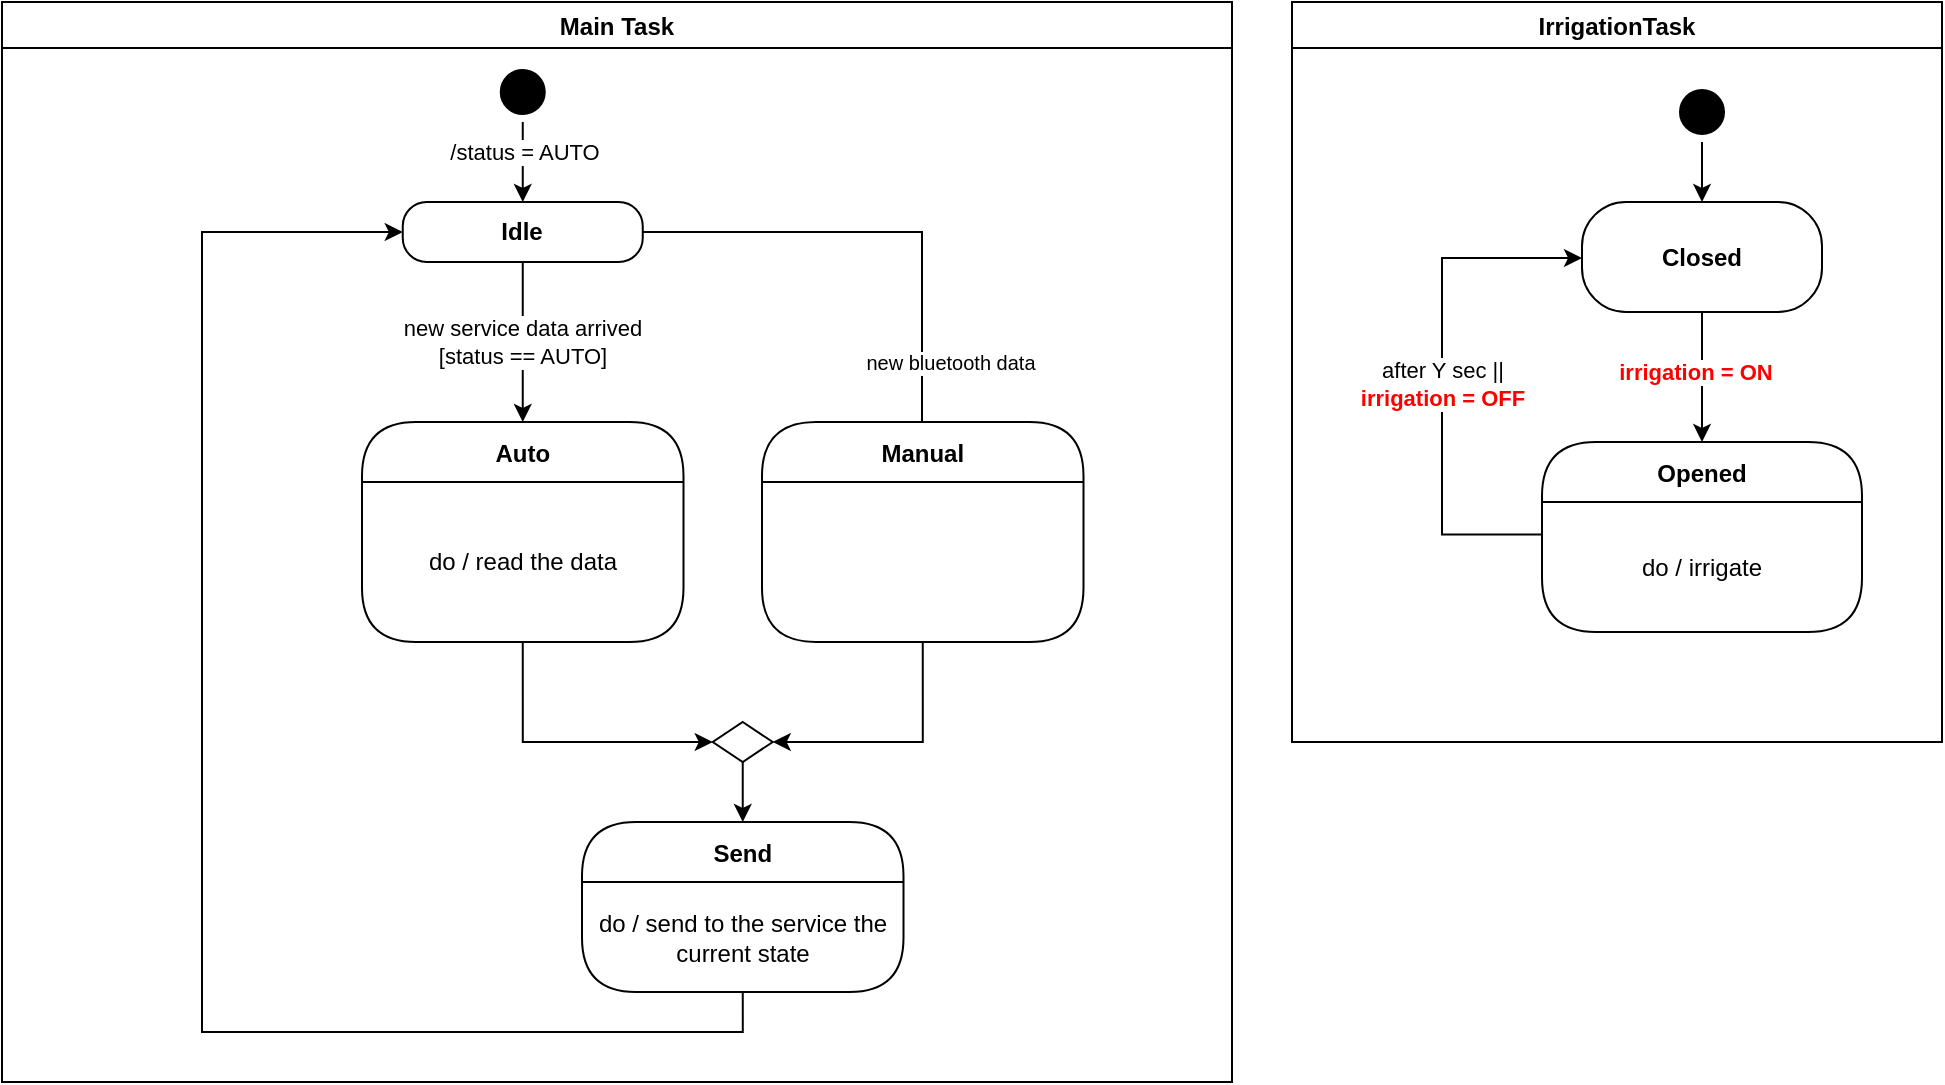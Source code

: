 <mxfile version="19.0.3" type="device" pages="4"><diagram name="overview" id="58cdce13-f638-feb5-8d6f-7d28b1aa9fa0"><mxGraphModel dx="1056" dy="631" grid="1" gridSize="10" guides="1" tooltips="1" connect="1" arrows="1" fold="1" page="1" pageScale="1" pageWidth="1100" pageHeight="850" background="none" math="0" shadow="0"><root><mxCell id="0"/><mxCell id="1" parent="0"/><mxCell id="rS2YGM4uDkxt2wn3iHMV-62" value="IrrigationTask" style="swimlane;strokeColor=#000000;" parent="1" vertex="1"><mxGeometry x="675" y="40" width="325" height="370" as="geometry"><mxRectangle x="675" y="55" width="130" height="23" as="alternateBounds"/></mxGeometry></mxCell><mxCell id="rS2YGM4uDkxt2wn3iHMV-254" value="" style="ellipse;html=1;shape=startState;fillColor=#000000;strokeColor=#000000;" parent="rS2YGM4uDkxt2wn3iHMV-62" vertex="1"><mxGeometry x="190" y="40" width="30" height="30" as="geometry"/></mxCell><mxCell id="rS2YGM4uDkxt2wn3iHMV-255" value="Opened" style="swimlane;fontStyle=1;align=center;verticalAlign=middle;childLayout=stackLayout;horizontal=1;startSize=30;horizontalStack=0;resizeParent=0;resizeLast=1;container=0;collapsible=0;rounded=1;arcSize=30;swimlaneFillColor=#FFFFFF;dropTarget=0;" parent="rS2YGM4uDkxt2wn3iHMV-62" vertex="1"><mxGeometry x="125.0" y="220" width="160" height="95" as="geometry"/></mxCell><mxCell id="rS2YGM4uDkxt2wn3iHMV-260" style="edgeStyle=orthogonalEdgeStyle;rounded=0;orthogonalLoop=1;jettySize=auto;html=1;exitX=0;exitY=0.25;exitDx=0;exitDy=0;entryX=0;entryY=0.5;entryDx=0;entryDy=0;fontColor=#000000;" parent="rS2YGM4uDkxt2wn3iHMV-62" source="rS2YGM4uDkxt2wn3iHMV-256" target="29bw1vhXrY92ZyAGiui7-1" edge="1"><mxGeometry relative="1" as="geometry"><mxPoint x="128.75" y="120" as="targetPoint"/><Array as="points"><mxPoint x="75" y="266"/><mxPoint x="75" y="128"/><mxPoint x="145" y="128"/></Array><mxPoint x="95" y="413.75" as="sourcePoint"/></mxGeometry></mxCell><mxCell id="Y_eZ2giOMkaZ1Eq21kal-66" value="after Y sec || &lt;br&gt;&lt;b&gt;&lt;font color=&quot;#ff0000&quot;&gt;irrigation = OFF&lt;/font&gt;&lt;/b&gt;" style="edgeLabel;html=1;align=center;verticalAlign=middle;resizable=0;points=[];fontColor=#000000;" parent="rS2YGM4uDkxt2wn3iHMV-260" vertex="1" connectable="0"><mxGeometry x="-0.005" y="-2" relative="1" as="geometry"><mxPoint x="-2" y="3" as="offset"/></mxGeometry></mxCell><mxCell id="rS2YGM4uDkxt2wn3iHMV-253" style="edgeStyle=orthogonalEdgeStyle;rounded=0;orthogonalLoop=1;jettySize=auto;html=1;exitX=0.5;exitY=1;exitDx=0;exitDy=0;entryX=0.5;entryY=0;entryDx=0;entryDy=0;" parent="rS2YGM4uDkxt2wn3iHMV-62" source="rS2YGM4uDkxt2wn3iHMV-254" target="29bw1vhXrY92ZyAGiui7-1" edge="1"><mxGeometry relative="1" as="geometry"><mxPoint x="223.75" y="90" as="targetPoint"/></mxGeometry></mxCell><mxCell id="rS2YGM4uDkxt2wn3iHMV-266" value="" style="edgeStyle=orthogonalEdgeStyle;rounded=0;orthogonalLoop=1;jettySize=auto;html=1;exitX=0.5;exitY=1;exitDx=0;exitDy=0;entryX=0.5;entryY=0;entryDx=0;entryDy=0;" parent="rS2YGM4uDkxt2wn3iHMV-62" source="29bw1vhXrY92ZyAGiui7-1" target="rS2YGM4uDkxt2wn3iHMV-255" edge="1"><mxGeometry relative="1" as="geometry"><mxPoint x="-451.25" y="185" as="targetPoint"/><mxPoint x="223.75" y="180" as="sourcePoint"/><mxPoint as="offset"/></mxGeometry></mxCell><mxCell id="kb-VooKLr83JlEBrIwd_-1" value="&lt;b&gt;&lt;font color=&quot;#ff0000&quot;&gt;irrigation = ON&amp;nbsp;&lt;/font&gt;&lt;/b&gt;" style="edgeLabel;html=1;align=center;verticalAlign=middle;resizable=0;points=[];" parent="rS2YGM4uDkxt2wn3iHMV-266" vertex="1" connectable="0"><mxGeometry x="-0.086" y="-2" relative="1" as="geometry"><mxPoint as="offset"/></mxGeometry></mxCell><mxCell id="29bw1vhXrY92ZyAGiui7-1" value="Closed" style="rounded=1;whiteSpace=wrap;html=1;arcSize=40;fontStyle=1" parent="rS2YGM4uDkxt2wn3iHMV-62" vertex="1"><mxGeometry x="145" y="100" width="120" height="55" as="geometry"/></mxCell><mxCell id="rS2YGM4uDkxt2wn3iHMV-256" value="do / irrigate" style="text;html=1;align=center;verticalAlign=middle;spacingLeft=4;spacingRight=4;whiteSpace=wrap;overflow=hidden;rotatable=0;" parent="rS2YGM4uDkxt2wn3iHMV-62" vertex="1"><mxGeometry x="125" y="250" width="160" height="65" as="geometry"/></mxCell><mxCell id="rS2YGM4uDkxt2wn3iHMV-89" value="Main Task" style="swimlane;strokeColor=#000000;" parent="1" vertex="1"><mxGeometry x="30" y="40" width="615" height="540" as="geometry"><mxRectangle x="23" y="620" width="110" height="23" as="alternateBounds"/></mxGeometry></mxCell><mxCell id="rS2YGM4uDkxt2wn3iHMV-272" value="" style="ellipse;html=1;shape=startState;fillColor=#000000;strokeColor=#000000;" parent="rS2YGM4uDkxt2wn3iHMV-89" vertex="1"><mxGeometry x="245.38" y="30.0" width="30" height="30" as="geometry"/></mxCell><mxCell id="Y_eZ2giOMkaZ1Eq21kal-21" value="new service data arrived&lt;br&gt;[status == AUTO]" style="edgeStyle=orthogonalEdgeStyle;orthogonalLoop=1;jettySize=auto;html=1;exitX=0.5;exitY=1;exitDx=0;exitDy=0;entryX=0.5;entryY=0;entryDx=0;entryDy=0;fontColor=#000000;rounded=0;" parent="rS2YGM4uDkxt2wn3iHMV-89" source="rS2YGM4uDkxt2wn3iHMV-275" target="29bw1vhXrY92ZyAGiui7-3" edge="1"><mxGeometry relative="1" as="geometry"><mxPoint x="260.38" y="189.98" as="targetPoint"/></mxGeometry></mxCell><mxCell id="Y_eZ2giOMkaZ1Eq21kal-55" style="edgeStyle=orthogonalEdgeStyle;rounded=0;orthogonalLoop=1;jettySize=auto;html=1;exitX=1;exitY=0.5;exitDx=0;exitDy=0;entryX=0.5;entryY=0;entryDx=0;entryDy=0;fontColor=#000000;startArrow=none;startFill=0;" parent="rS2YGM4uDkxt2wn3iHMV-89" source="rS2YGM4uDkxt2wn3iHMV-275" target="Y_eZ2giOMkaZ1Eq21kal-52" edge="1"><mxGeometry relative="1" as="geometry"><Array as="points"><mxPoint x="460" y="115"/><mxPoint x="460" y="240"/></Array></mxGeometry></mxCell><mxCell id="bzwIUcVDBhVXiLa96ViZ-5" value="new bluetooth data" style="edgeLabel;html=1;align=center;verticalAlign=middle;resizable=0;points=[];fontSize=10;fontColor=#000000;" vertex="1" connectable="0" parent="Y_eZ2giOMkaZ1Eq21kal-55"><mxGeometry x="-0.152" y="1" relative="1" as="geometry"><mxPoint x="28" y="66" as="offset"/></mxGeometry></mxCell><mxCell id="rS2YGM4uDkxt2wn3iHMV-275" value="Idle" style="rounded=1;whiteSpace=wrap;html=1;arcSize=40;fontStyle=1" parent="rS2YGM4uDkxt2wn3iHMV-89" vertex="1"><mxGeometry x="200.38" y="100" width="120" height="30" as="geometry"/></mxCell><mxCell id="rS2YGM4uDkxt2wn3iHMV-270" style="edgeStyle=orthogonalEdgeStyle;rounded=0;orthogonalLoop=1;jettySize=auto;html=1;exitX=0.5;exitY=1;exitDx=0;exitDy=0;entryX=0.5;entryY=0;entryDx=0;entryDy=0;fontColor=#FF0000;" parent="rS2YGM4uDkxt2wn3iHMV-89" source="rS2YGM4uDkxt2wn3iHMV-272" target="rS2YGM4uDkxt2wn3iHMV-275" edge="1"><mxGeometry relative="1" as="geometry"><mxPoint x="60.88" y="96.56" as="sourcePoint"/></mxGeometry></mxCell><mxCell id="Y_eZ2giOMkaZ1Eq21kal-45" value="/status = AUTO" style="edgeLabel;html=1;align=center;verticalAlign=middle;resizable=0;points=[];fontColor=#000000;" parent="rS2YGM4uDkxt2wn3iHMV-270" vertex="1" connectable="0"><mxGeometry x="-0.251" relative="1" as="geometry"><mxPoint as="offset"/></mxGeometry></mxCell><mxCell id="Y_eZ2giOMkaZ1Eq21kal-52" value="Manual" style="swimlane;fontStyle=1;align=center;verticalAlign=middle;childLayout=stackLayout;horizontal=1;startSize=30;horizontalStack=0;resizeParent=0;resizeLast=1;container=0;collapsible=0;rounded=1;arcSize=30;swimlaneFillColor=#FFFFFF;dropTarget=0;" parent="rS2YGM4uDkxt2wn3iHMV-89" vertex="1"><mxGeometry x="380" y="210" width="160.75" height="110" as="geometry"/></mxCell><mxCell id="Y_eZ2giOMkaZ1Eq21kal-53" value="&amp;nbsp; &amp;nbsp;&amp;nbsp;" style="text;html=1;align=center;verticalAlign=middle;spacingLeft=4;spacingRight=4;whiteSpace=wrap;overflow=hidden;rotatable=0;" parent="Y_eZ2giOMkaZ1Eq21kal-52" vertex="1"><mxGeometry y="30" width="160.75" height="80" as="geometry"/></mxCell><mxCell id="29bw1vhXrY92ZyAGiui7-3" value="Auto" style="swimlane;fontStyle=1;align=center;verticalAlign=middle;childLayout=stackLayout;horizontal=1;startSize=30;horizontalStack=0;resizeParent=0;resizeLast=1;container=0;collapsible=0;rounded=1;arcSize=30;swimlaneFillColor=#FFFFFF;dropTarget=0;" parent="rS2YGM4uDkxt2wn3iHMV-89" vertex="1"><mxGeometry x="180" y="210" width="160.75" height="110" as="geometry"/></mxCell><mxCell id="29bw1vhXrY92ZyAGiui7-4" value="do / read the data" style="text;html=1;align=center;verticalAlign=middle;spacingLeft=4;spacingRight=4;whiteSpace=wrap;overflow=hidden;rotatable=0;" parent="29bw1vhXrY92ZyAGiui7-3" vertex="1"><mxGeometry y="30" width="160.75" height="80" as="geometry"/></mxCell><mxCell id="bzwIUcVDBhVXiLa96ViZ-6" value="Send" style="swimlane;fontStyle=1;align=center;verticalAlign=middle;childLayout=stackLayout;horizontal=1;startSize=30;horizontalStack=0;resizeParent=0;resizeLast=1;container=0;collapsible=0;rounded=1;arcSize=30;swimlaneFillColor=#FFFFFF;dropTarget=0;" vertex="1" parent="rS2YGM4uDkxt2wn3iHMV-89"><mxGeometry x="290" y="410" width="160.75" height="85" as="geometry"/></mxCell><mxCell id="bzwIUcVDBhVXiLa96ViZ-7" value="do / send to the service the current state" style="text;html=1;align=center;verticalAlign=middle;spacingLeft=4;spacingRight=4;whiteSpace=wrap;overflow=hidden;rotatable=0;" vertex="1" parent="bzwIUcVDBhVXiLa96ViZ-6"><mxGeometry y="30" width="160.75" height="55" as="geometry"/></mxCell><mxCell id="bzwIUcVDBhVXiLa96ViZ-11" style="edgeStyle=orthogonalEdgeStyle;curved=1;orthogonalLoop=1;jettySize=auto;html=1;exitX=0.5;exitY=1;exitDx=0;exitDy=0;entryX=0.5;entryY=0;entryDx=0;entryDy=0;fontSize=10;fontColor=#000000;" edge="1" parent="rS2YGM4uDkxt2wn3iHMV-89" source="bzwIUcVDBhVXiLa96ViZ-10" target="bzwIUcVDBhVXiLa96ViZ-6"><mxGeometry relative="1" as="geometry"/></mxCell><mxCell id="bzwIUcVDBhVXiLa96ViZ-10" value="" style="shape=rhombus;perimeter=rhombusPerimeter;whiteSpace=wrap;html=1;align=center;fontSize=10;fontColor=#000000;" vertex="1" parent="rS2YGM4uDkxt2wn3iHMV-89"><mxGeometry x="355.37" y="360" width="30" height="20" as="geometry"/></mxCell><mxCell id="bzwIUcVDBhVXiLa96ViZ-12" style="edgeStyle=orthogonalEdgeStyle;orthogonalLoop=1;jettySize=auto;html=1;exitX=0.5;exitY=1;exitDx=0;exitDy=0;entryX=0;entryY=0.5;entryDx=0;entryDy=0;fontSize=10;fontColor=#000000;rounded=0;" edge="1" parent="rS2YGM4uDkxt2wn3iHMV-89" source="29bw1vhXrY92ZyAGiui7-4" target="bzwIUcVDBhVXiLa96ViZ-10"><mxGeometry relative="1" as="geometry"/></mxCell><mxCell id="bzwIUcVDBhVXiLa96ViZ-13" style="edgeStyle=orthogonalEdgeStyle;rounded=0;orthogonalLoop=1;jettySize=auto;html=1;exitX=0.5;exitY=1;exitDx=0;exitDy=0;entryX=1;entryY=0.5;entryDx=0;entryDy=0;fontSize=10;fontColor=#000000;" edge="1" parent="rS2YGM4uDkxt2wn3iHMV-89" source="Y_eZ2giOMkaZ1Eq21kal-53" target="bzwIUcVDBhVXiLa96ViZ-10"><mxGeometry relative="1" as="geometry"/></mxCell><mxCell id="bzwIUcVDBhVXiLa96ViZ-14" style="edgeStyle=orthogonalEdgeStyle;rounded=0;orthogonalLoop=1;jettySize=auto;html=1;exitX=0.5;exitY=1;exitDx=0;exitDy=0;entryX=0;entryY=0.5;entryDx=0;entryDy=0;fontSize=10;fontColor=#000000;" edge="1" parent="rS2YGM4uDkxt2wn3iHMV-89" source="bzwIUcVDBhVXiLa96ViZ-7" target="rS2YGM4uDkxt2wn3iHMV-275"><mxGeometry relative="1" as="geometry"><Array as="points"><mxPoint x="370" y="515"/><mxPoint x="100" y="515"/><mxPoint x="100" y="115"/></Array></mxGeometry></mxCell></root></mxGraphModel></diagram><diagram id="eV7ZU5VoeU4Tb0laby0s" name="main-task"><mxGraphModel dx="984" dy="663" grid="1" gridSize="10" guides="1" tooltips="1" connect="1" arrows="1" fold="1" page="1" pageScale="1" pageWidth="1169" pageHeight="827" math="0" shadow="0"><root><mxCell id="0"/><mxCell id="1" parent="0"/><mxCell id="rCQuKho99SGmYJtmx6Me-1" style="edgeStyle=orthogonalEdgeStyle;rounded=0;orthogonalLoop=1;jettySize=auto;html=1;exitX=1;exitY=0.5;exitDx=0;exitDy=0;entryX=0;entryY=0.5;entryDx=0;entryDy=0;endArrow=classic;endFill=1;" edge="1" parent="1" target="f5vs691pb0PlXSbP1dtz-5"><mxGeometry relative="1" as="geometry"><mxPoint x="900.0" y="375" as="sourcePoint"/></mxGeometry></mxCell><mxCell id="f5vs691pb0PlXSbP1dtz-1" style="edgeStyle=orthogonalEdgeStyle;rounded=0;orthogonalLoop=1;jettySize=auto;html=1;entryX=0;entryY=0.5;entryDx=0;entryDy=0;endArrow=classic;endFill=1;" edge="1" parent="1" source="Eb26kOHAeVwBM42QLEVl-1"><mxGeometry relative="1" as="geometry"><mxPoint x="260" y="375" as="targetPoint"/></mxGeometry></mxCell><mxCell id="Eb26kOHAeVwBM42QLEVl-1" value="BUTTONS" style="text;html=1;align=center;verticalAlign=middle;whiteSpace=wrap;rounded=0;strokeColor=default;" vertex="1" parent="1"><mxGeometry x="130" y="360" width="70" height="30" as="geometry"/></mxCell><mxCell id="f5vs691pb0PlXSbP1dtz-2" style="edgeStyle=orthogonalEdgeStyle;rounded=0;orthogonalLoop=1;jettySize=auto;html=1;endArrow=classic;endFill=1;" edge="1" parent="1" source="Eb26kOHAeVwBM42QLEVl-2"><mxGeometry relative="1" as="geometry"><mxPoint x="260" y="414" as="targetPoint"/></mxGeometry></mxCell><mxCell id="Eb26kOHAeVwBM42QLEVl-2" value="POTENTIOMETER" style="text;html=1;strokeColor=default;fillColor=none;align=center;verticalAlign=middle;whiteSpace=wrap;rounded=0;" vertex="1" parent="1"><mxGeometry x="110" y="399" width="110" height="30" as="geometry"/></mxCell><mxCell id="f5vs691pb0PlXSbP1dtz-4" style="edgeStyle=orthogonalEdgeStyle;rounded=0;orthogonalLoop=1;jettySize=auto;html=1;exitX=1;exitY=0.5;exitDx=0;exitDy=0;endArrow=classic;endFill=1;" edge="1" parent="1" source="f5vs691pb0PlXSbP1dtz-3"><mxGeometry relative="1" as="geometry"><mxPoint x="260" y="334.909" as="targetPoint"/></mxGeometry></mxCell><mxCell id="f5vs691pb0PlXSbP1dtz-3" value="PIR" style="text;html=1;strokeColor=default;fillColor=none;align=center;verticalAlign=middle;whiteSpace=wrap;rounded=0;" vertex="1" parent="1"><mxGeometry x="140" y="320" width="50" height="30" as="geometry"/></mxCell><mxCell id="f5vs691pb0PlXSbP1dtz-5" value="DISPLAY" style="text;html=1;strokeColor=default;fillColor=none;align=center;verticalAlign=middle;whiteSpace=wrap;rounded=0;" vertex="1" parent="1"><mxGeometry x="920" y="360" width="60" height="30" as="geometry"/></mxCell><mxCell id="-aOS-uo05-AYOvAFEHCx-1" value="Main Task" style="swimlane;strokeColor=#000000;" vertex="1" parent="1"><mxGeometry x="259" y="100" width="640" height="550" as="geometry"><mxRectangle x="25" y="55" width="90" height="23" as="alternateBounds"/></mxGeometry></mxCell><mxCell id="-aOS-uo05-AYOvAFEHCx-2" value="" style="ellipse;html=1;shape=startState;fillColor=#000000;strokeColor=#000000;" vertex="1" parent="-aOS-uo05-AYOvAFEHCx-1"><mxGeometry x="222.48" y="30" width="30" height="30" as="geometry"/></mxCell><mxCell id="-aOS-uo05-AYOvAFEHCx-3" value="Init" style="swimlane;fontStyle=1;align=center;verticalAlign=middle;childLayout=stackLayout;horizontal=1;startSize=30;horizontalStack=0;resizeParent=0;resizeLast=1;container=0;collapsible=0;rounded=1;arcSize=30;swimlaneFillColor=#FFFFFF;dropTarget=0;" vertex="1" parent="-aOS-uo05-AYOvAFEHCx-1"><mxGeometry x="157.48" y="95" width="160" height="80" as="geometry"/></mxCell><mxCell id="-aOS-uo05-AYOvAFEHCx-4" value="entry / init system&lt;br&gt;do / display welcome msg" style="text;html=1;align=center;verticalAlign=middle;spacingLeft=4;spacingRight=4;whiteSpace=wrap;overflow=hidden;rotatable=0;" vertex="1" parent="-aOS-uo05-AYOvAFEHCx-3"><mxGeometry y="30" width="160" height="50" as="geometry"/></mxCell><mxCell id="-aOS-uo05-AYOvAFEHCx-5" value="/ reset product" style="edgeStyle=orthogonalEdgeStyle;rounded=0;orthogonalLoop=1;jettySize=auto;html=1;exitX=0.5;exitY=1;exitDx=0;exitDy=0;entryX=0.5;entryY=0;entryDx=0;entryDy=0;" edge="1" parent="-aOS-uo05-AYOvAFEHCx-1" source="-aOS-uo05-AYOvAFEHCx-2" target="-aOS-uo05-AYOvAFEHCx-3"><mxGeometry x="-0.143" y="37" relative="1" as="geometry"><Array as="points"><mxPoint x="237" y="75"/><mxPoint x="237" y="75"/></Array><mxPoint as="offset"/></mxGeometry></mxCell><mxCell id="-aOS-uo05-AYOvAFEHCx-6" style="edgeStyle=orthogonalEdgeStyle;rounded=0;orthogonalLoop=1;jettySize=auto;html=1;exitX=0.5;exitY=1;exitDx=0;exitDy=0;" edge="1" parent="-aOS-uo05-AYOvAFEHCx-1" source="-aOS-uo05-AYOvAFEHCx-4" target="-aOS-uo05-AYOvAFEHCx-15"><mxGeometry relative="1" as="geometry"/></mxCell><mxCell id="-aOS-uo05-AYOvAFEHCx-7" value="after 2 sec" style="edgeLabel;html=1;align=center;verticalAlign=middle;resizable=0;points=[];" vertex="1" connectable="0" parent="-aOS-uo05-AYOvAFEHCx-6"><mxGeometry x="-0.059" y="-2" relative="1" as="geometry"><mxPoint x="2" as="offset"/></mxGeometry></mxCell><mxCell id="-aOS-uo05-AYOvAFEHCx-8" value="Assistance Mode" style="swimlane;fontStyle=1;align=center;verticalAlign=middle;childLayout=stackLayout;horizontal=1;startSize=30;horizontalStack=0;resizeParent=0;resizeLast=1;container=0;collapsible=0;rounded=1;arcSize=30;swimlaneFillColor=#FFFFFF;dropTarget=0;" vertex="1" parent="-aOS-uo05-AYOvAFEHCx-1"><mxGeometry x="142.48" y="455" width="190" height="80" as="geometry"/></mxCell><mxCell id="-aOS-uo05-AYOvAFEHCx-9" value="do / display &quot;ASSISTANCE REQUIRED&quot;" style="text;html=1;align=center;verticalAlign=middle;spacingLeft=4;spacingRight=4;whiteSpace=wrap;overflow=hidden;rotatable=0;" vertex="1" parent="-aOS-uo05-AYOvAFEHCx-8"><mxGeometry y="30" width="190" height="50" as="geometry"/></mxCell><mxCell id="-aOS-uo05-AYOvAFEHCx-10" style="edgeStyle=orthogonalEdgeStyle;rounded=0;orthogonalLoop=1;jettySize=auto;html=1;exitX=0;exitY=0.25;exitDx=0;exitDy=0;entryX=0.25;entryY=1;entryDx=0;entryDy=0;" edge="1" parent="-aOS-uo05-AYOvAFEHCx-1" source="-aOS-uo05-AYOvAFEHCx-9" target="-aOS-uo05-AYOvAFEHCx-16"><mxGeometry relative="1" as="geometry"><mxPoint x="192.48" y="320" as="targetPoint"/><Array as="points"><mxPoint x="85" y="498"/><mxPoint x="85" y="335"/><mxPoint x="183" y="335"/></Array></mxGeometry></mxCell><mxCell id="-aOS-uo05-AYOvAFEHCx-11" value="/&lt;font color=&quot;#ff0000&quot;&gt;&lt;b&gt;&amp;nbsp;state = READY&lt;/b&gt;&lt;/font&gt;" style="edgeLabel;html=1;align=center;verticalAlign=middle;resizable=0;points=[];fontColor=#000000;" vertex="1" connectable="0" parent="-aOS-uo05-AYOvAFEHCx-10"><mxGeometry x="-0.246" y="1" relative="1" as="geometry"><mxPoint as="offset"/></mxGeometry></mxCell><mxCell id="-aOS-uo05-AYOvAFEHCx-12" value="Making" style="rounded=1;whiteSpace=wrap;html=1;arcSize=40;fontStyle=1" vertex="1" parent="-aOS-uo05-AYOvAFEHCx-1"><mxGeometry x="177.48" y="365" width="120" height="40" as="geometry"/></mxCell><mxCell id="-aOS-uo05-AYOvAFEHCx-13" style="edgeStyle=orthogonalEdgeStyle;orthogonalLoop=1;jettySize=auto;html=1;entryX=0.5;entryY=0;entryDx=0;entryDy=0;rounded=0;exitX=0.5;exitY=1;exitDx=0;exitDy=0;" edge="1" parent="-aOS-uo05-AYOvAFEHCx-1" source="-aOS-uo05-AYOvAFEHCx-12" target="-aOS-uo05-AYOvAFEHCx-8"><mxGeometry relative="1" as="geometry"><mxPoint x="332.48" y="395" as="sourcePoint"/></mxGeometry></mxCell><mxCell id="-aOS-uo05-AYOvAFEHCx-14" value="[no products left]" style="edgeLabel;html=1;align=center;verticalAlign=middle;resizable=0;points=[];" vertex="1" connectable="0" parent="-aOS-uo05-AYOvAFEHCx-13"><mxGeometry x="0.46" y="-1" relative="1" as="geometry"><mxPoint x="45" y="-9" as="offset"/></mxGeometry></mxCell><mxCell id="-aOS-uo05-AYOvAFEHCx-15" value="Ready" style="swimlane;fontStyle=1;align=center;verticalAlign=middle;childLayout=stackLayout;horizontal=1;startSize=30;horizontalStack=0;resizeParent=0;resizeLast=1;container=0;collapsible=0;rounded=1;arcSize=30;swimlaneFillColor=#FFFFFF;dropTarget=0;" vertex="1" parent="-aOS-uo05-AYOvAFEHCx-1"><mxGeometry x="127.48" y="222.5" width="220" height="95" as="geometry"/></mxCell><mxCell id="-aOS-uo05-AYOvAFEHCx-16" value="entry / display product for 2 secs&lt;br&gt;do / display &quot;READY&quot;" style="text;html=1;align=center;verticalAlign=middle;spacingLeft=4;spacingRight=4;whiteSpace=wrap;overflow=hidden;rotatable=0;" vertex="1" parent="-aOS-uo05-AYOvAFEHCx-15"><mxGeometry y="30" width="220" height="65" as="geometry"/></mxCell><mxCell id="-aOS-uo05-AYOvAFEHCx-17" style="edgeStyle=orthogonalEdgeStyle;curved=1;orthogonalLoop=1;jettySize=auto;html=1;exitX=0;exitY=0.25;exitDx=0;exitDy=0;" edge="1" parent="-aOS-uo05-AYOvAFEHCx-15" source="-aOS-uo05-AYOvAFEHCx-15"><mxGeometry relative="1" as="geometry"><mxPoint y="45" as="targetPoint"/><Array as="points"><mxPoint y="20"/><mxPoint x="-25" y="20"/><mxPoint x="-25" y="45"/></Array></mxGeometry></mxCell><mxCell id="-aOS-uo05-AYOvAFEHCx-18" value="B_up / product++" style="edgeLabel;html=1;align=center;verticalAlign=middle;resizable=0;points=[];" vertex="1" connectable="0" parent="-aOS-uo05-AYOvAFEHCx-17"><mxGeometry x="-0.022" y="1" relative="1" as="geometry"><mxPoint x="-51" y="1" as="offset"/></mxGeometry></mxCell><mxCell id="-aOS-uo05-AYOvAFEHCx-19" style="edgeStyle=orthogonalEdgeStyle;curved=1;orthogonalLoop=1;jettySize=auto;html=1;exitX=0;exitY=0.358;exitDx=0;exitDy=0;entryX=0.007;entryY=0.635;entryDx=0;entryDy=0;entryPerimeter=0;exitPerimeter=0;" edge="1" parent="-aOS-uo05-AYOvAFEHCx-15" source="-aOS-uo05-AYOvAFEHCx-16" target="-aOS-uo05-AYOvAFEHCx-16"><mxGeometry relative="1" as="geometry"><Array as="points"><mxPoint y="48"/><mxPoint x="-25" y="48"/><mxPoint x="-25" y="71"/><mxPoint x="2" y="71"/></Array></mxGeometry></mxCell><mxCell id="-aOS-uo05-AYOvAFEHCx-20" value="B_down / product --" style="edgeLabel;html=1;align=center;verticalAlign=middle;resizable=0;points=[];" vertex="1" connectable="0" parent="-aOS-uo05-AYOvAFEHCx-19"><mxGeometry x="0.002" y="1" relative="1" as="geometry"><mxPoint x="-51" as="offset"/></mxGeometry></mxCell><mxCell id="-aOS-uo05-AYOvAFEHCx-21" style="edgeStyle=orthogonalEdgeStyle;curved=1;orthogonalLoop=1;jettySize=auto;html=1;exitX=0.638;exitY=1.006;exitDx=0;exitDy=0;entryX=0.75;entryY=0;entryDx=0;entryDy=0;exitPerimeter=0;" edge="1" parent="-aOS-uo05-AYOvAFEHCx-1" source="-aOS-uo05-AYOvAFEHCx-16" target="-aOS-uo05-AYOvAFEHCx-12"><mxGeometry relative="1" as="geometry"><mxPoint x="212.48" y="320" as="targetPoint"/></mxGeometry></mxCell><mxCell id="-aOS-uo05-AYOvAFEHCx-22" value="B_make [product available &amp;amp;&amp;amp; &lt;br&gt;&lt;b&gt;&lt;font color=&quot;#ff0000&quot;&gt;state == READY&lt;/font&gt;&lt;/b&gt;] &lt;br&gt;/ &lt;font color=&quot;#ff0000&quot;&gt;&lt;b&gt;state = DISPENSING&lt;/b&gt;&lt;/font&gt;" style="edgeLabel;html=1;align=center;verticalAlign=middle;resizable=0;points=[];" vertex="1" connectable="0" parent="-aOS-uo05-AYOvAFEHCx-21"><mxGeometry x="-0.324" relative="1" as="geometry"><mxPoint x="82" y="6" as="offset"/></mxGeometry></mxCell><mxCell id="-aOS-uo05-AYOvAFEHCx-23" style="edgeStyle=orthogonalEdgeStyle;rounded=0;orthogonalLoop=1;jettySize=auto;html=1;exitX=0.5;exitY=0;exitDx=0;exitDy=0;entryX=0.5;entryY=1;entryDx=0;entryDy=0;" edge="1" parent="-aOS-uo05-AYOvAFEHCx-1" source="-aOS-uo05-AYOvAFEHCx-12" target="-aOS-uo05-AYOvAFEHCx-16"><mxGeometry relative="1" as="geometry"><mxPoint x="187.48" y="265" as="targetPoint"/></mxGeometry></mxCell><mxCell id="-aOS-uo05-AYOvAFEHCx-24" value="&lt;b&gt;state == READY&lt;/b&gt;" style="edgeLabel;html=1;align=center;verticalAlign=middle;resizable=0;points=[];fontColor=#FF0000;" vertex="1" connectable="0" parent="-aOS-uo05-AYOvAFEHCx-23"><mxGeometry x="-0.108" relative="1" as="geometry"><mxPoint x="-47" y="4" as="offset"/></mxGeometry></mxCell><mxCell id="-aOS-uo05-AYOvAFEHCx-25" style="edgeStyle=orthogonalEdgeStyle;orthogonalLoop=1;jettySize=auto;html=1;exitX=0.25;exitY=0;exitDx=0;exitDy=0;entryX=0.096;entryY=0.01;entryDx=0;entryDy=0;entryPerimeter=0;curved=1;" edge="1" parent="-aOS-uo05-AYOvAFEHCx-1" source="-aOS-uo05-AYOvAFEHCx-15" target="-aOS-uo05-AYOvAFEHCx-15"><mxGeometry relative="1" as="geometry"><Array as="points"><mxPoint x="182.48" y="200"/><mxPoint x="148.48" y="200"/></Array></mxGeometry></mxCell><mxCell id="-aOS-uo05-AYOvAFEHCx-26" value="pot / sugar++" style="edgeLabel;html=1;align=center;verticalAlign=middle;resizable=0;points=[];" vertex="1" connectable="0" parent="-aOS-uo05-AYOvAFEHCx-25"><mxGeometry x="-0.056" relative="1" as="geometry"><mxPoint x="-9" y="-10" as="offset"/></mxGeometry></mxCell><mxCell id="-aOS-uo05-AYOvAFEHCx-27" style="edgeStyle=orthogonalEdgeStyle;rounded=0;orthogonalLoop=1;jettySize=auto;html=1;exitX=0;exitY=0.5;exitDx=0;exitDy=0;entryX=1;entryY=0.5;entryDx=0;entryDy=0;" edge="1" parent="-aOS-uo05-AYOvAFEHCx-1" source="-aOS-uo05-AYOvAFEHCx-39" target="-aOS-uo05-AYOvAFEHCx-16"><mxGeometry relative="1" as="geometry"><mxPoint x="508.345" y="286.08" as="sourcePoint"/></mxGeometry></mxCell><mxCell id="-aOS-uo05-AYOvAFEHCx-28" value="&amp;nbsp;pir detection&amp;nbsp;" style="edgeLabel;html=1;align=center;verticalAlign=middle;resizable=0;points=[];" vertex="1" connectable="0" parent="-aOS-uo05-AYOvAFEHCx-27"><mxGeometry x="0.273" y="-1" relative="1" as="geometry"><mxPoint x="18" y="1" as="offset"/></mxGeometry></mxCell><mxCell id="-aOS-uo05-AYOvAFEHCx-29" value="" style="rhombus;whiteSpace=wrap;html=1;" vertex="1" parent="-aOS-uo05-AYOvAFEHCx-1"><mxGeometry x="542" y="340" width="15" height="15" as="geometry"/></mxCell><mxCell id="-aOS-uo05-AYOvAFEHCx-30" style="edgeStyle=orthogonalEdgeStyle;rounded=0;orthogonalLoop=1;jettySize=auto;html=1;exitX=0.5;exitY=1;exitDx=0;exitDy=0;fontColor=#FF0000;entryX=1;entryY=0.25;entryDx=0;entryDy=0;" edge="1" parent="-aOS-uo05-AYOvAFEHCx-1" source="-aOS-uo05-AYOvAFEHCx-29" target="-aOS-uo05-AYOvAFEHCx-9"><mxGeometry relative="1" as="geometry"><mxPoint x="540.313" y="330.0" as="targetPoint"/><mxPoint x="539.98" y="305" as="sourcePoint"/><Array as="points"><mxPoint x="550" y="355"/><mxPoint x="550" y="497"/></Array></mxGeometry></mxCell><mxCell id="-aOS-uo05-AYOvAFEHCx-31" value="&lt;b&gt;machineState == ASSISTANCE&lt;/b&gt;" style="edgeLabel;html=1;align=center;verticalAlign=middle;resizable=0;points=[];fontColor=#FF0000;" vertex="1" connectable="0" parent="-aOS-uo05-AYOvAFEHCx-30"><mxGeometry x="-0.769" y="-1" relative="1" as="geometry"><mxPoint x="1" y="9" as="offset"/></mxGeometry></mxCell><mxCell id="-aOS-uo05-AYOvAFEHCx-32" style="edgeStyle=orthogonalEdgeStyle;rounded=0;orthogonalLoop=1;jettySize=auto;html=1;exitX=0.5;exitY=1;exitDx=0;exitDy=0;entryX=0.5;entryY=0;entryDx=0;entryDy=0;fontColor=#FF0000;" edge="1" parent="-aOS-uo05-AYOvAFEHCx-1" source="-aOS-uo05-AYOvAFEHCx-39" target="-aOS-uo05-AYOvAFEHCx-29"><mxGeometry relative="1" as="geometry"><mxPoint x="544.98" y="290" as="sourcePoint"/></mxGeometry></mxCell><mxCell id="-aOS-uo05-AYOvAFEHCx-33" style="edgeStyle=orthogonalEdgeStyle;rounded=0;orthogonalLoop=1;jettySize=auto;html=1;exitX=1;exitY=0.75;exitDx=0;exitDy=0;entryX=0;entryY=0.5;entryDx=0;entryDy=0;fontColor=#FF0000;" edge="1" parent="-aOS-uo05-AYOvAFEHCx-1" source="-aOS-uo05-AYOvAFEHCx-16" target="-aOS-uo05-AYOvAFEHCx-29"><mxGeometry relative="1" as="geometry"><Array as="points"><mxPoint x="477.48" y="301"/><mxPoint x="477.48" y="348"/></Array></mxGeometry></mxCell><mxCell id="-aOS-uo05-AYOvAFEHCx-34" value="&lt;span style=&quot;text-align: left;&quot;&gt;to avoid the making process starts while executing self test&lt;/span&gt;" style="shape=note;size=12;whiteSpace=wrap;html=1;fontSize=10;fillColor=#FFFFCC;strokeColor=#000000;" vertex="1" parent="-aOS-uo05-AYOvAFEHCx-1"><mxGeometry x="310" y="362.5" width="120" height="45" as="geometry"/></mxCell><mxCell id="-aOS-uo05-AYOvAFEHCx-35" value="&lt;span style=&quot;text-align: left;&quot;&gt;product:&lt;br&gt;0 =&amp;gt; coffee&lt;br&gt;1 =&amp;gt; tea&lt;br&gt;2 =&amp;gt; chocolate&lt;br&gt;&lt;/span&gt;" style="shape=note;size=12;whiteSpace=wrap;html=1;fontSize=10;fillColor=#FFFFCC;strokeColor=#000000;" vertex="1" parent="-aOS-uo05-AYOvAFEHCx-1"><mxGeometry x="334" y="46" width="86" height="60" as="geometry"/></mxCell><mxCell id="-aOS-uo05-AYOvAFEHCx-36" value="&lt;span style=&quot;text-align: left;&quot;&gt;Inputs: Pir, Buttons, Potentiometer&lt;br&gt;Output: Display&lt;br&gt;&lt;/span&gt;" style="shape=note;size=12;whiteSpace=wrap;html=1;fontSize=10;" vertex="1" parent="-aOS-uo05-AYOvAFEHCx-1"><mxGeometry x="510" y="45" width="120" height="60" as="geometry"/></mxCell><mxCell id="-aOS-uo05-AYOvAFEHCx-37" value="&lt;span style=&quot;text-align: left;&quot;&gt;the state transition is triggered by the Java Program&lt;br&gt;&lt;/span&gt;" style="shape=note;size=12;whiteSpace=wrap;html=1;fontSize=10;fillColor=#FFFFCC;strokeColor=#000000;" vertex="1" parent="-aOS-uo05-AYOvAFEHCx-1"><mxGeometry x="10" y="472" width="70" height="68" as="geometry"/></mxCell><mxCell id="-aOS-uo05-AYOvAFEHCx-38" value="Sleep" style="swimlane;fontStyle=1;align=center;verticalAlign=middle;childLayout=stackLayout;horizontal=1;startSize=25;horizontalStack=0;resizeParent=0;resizeLast=1;container=0;collapsible=0;rounded=1;arcSize=30;swimlaneFillColor=#FFFFFF;dropTarget=0;" vertex="1" parent="-aOS-uo05-AYOvAFEHCx-1"><mxGeometry x="480" y="239" width="150" height="70" as="geometry"/></mxCell><mxCell id="-aOS-uo05-AYOvAFEHCx-39" value="entry / &lt;b style=&quot;color: rgb(255, 0, 0);&quot;&gt;state = SLEEPING&lt;/b&gt;&lt;br&gt;exit / &lt;b style=&quot;color: rgb(255, 0, 0);&quot;&gt;state = READY&lt;/b&gt;" style="text;html=1;align=center;verticalAlign=middle;spacingLeft=4;spacingRight=4;whiteSpace=wrap;overflow=hidden;rotatable=0;" vertex="1" parent="-aOS-uo05-AYOvAFEHCx-38"><mxGeometry y="25" width="150" height="45" as="geometry"/></mxCell><mxCell id="-aOS-uo05-AYOvAFEHCx-40" style="edgeStyle=orthogonalEdgeStyle;curved=1;orthogonalLoop=1;jettySize=auto;html=1;exitX=1;exitY=0.25;exitDx=0;exitDy=0;entryX=0;entryY=0.09;entryDx=0;entryDy=0;entryPerimeter=0;" edge="1" parent="-aOS-uo05-AYOvAFEHCx-1" source="-aOS-uo05-AYOvAFEHCx-16" target="-aOS-uo05-AYOvAFEHCx-39"><mxGeometry relative="1" as="geometry"><mxPoint x="501.715" y="268.2" as="targetPoint"/></mxGeometry></mxCell><mxCell id="-aOS-uo05-AYOvAFEHCx-41" value="after T_idle [no detection &lt;br&gt;&amp;amp;&amp;amp; &lt;b&gt;&lt;font color=&quot;#ff0000&quot;&gt;state == READY&lt;/font&gt;&lt;/b&gt;]" style="edgeLabel;html=1;align=center;verticalAlign=middle;resizable=0;points=[];" vertex="1" connectable="0" parent="-aOS-uo05-AYOvAFEHCx-40"><mxGeometry x="-0.322" y="-1" relative="1" as="geometry"><mxPoint x="22" y="-21" as="offset"/></mxGeometry></mxCell></root></mxGraphModel></diagram><diagram id="6kXzKiiDv2c4_vd0rd6C" name="dispensing-task"><mxGraphModel dx="906" dy="610" grid="1" gridSize="10" guides="1" tooltips="1" connect="1" arrows="1" fold="1" page="1" pageScale="1" pageWidth="1169" pageHeight="827" math="0" shadow="0"><root><mxCell id="0"/><mxCell id="1" parent="0"/><mxCell id="SAZK8vx-QZlKVuwFC-JR-1" style="edgeStyle=orthogonalEdgeStyle;rounded=0;orthogonalLoop=1;jettySize=auto;html=1;exitX=1;exitY=0.5;exitDx=0;exitDy=0;entryX=0;entryY=0.5;entryDx=0;entryDy=0;fontColor=#000000;endArrow=classic;endFill=1;" edge="1" parent="1" source="ta6dUJQtzbvTej5AcmrT-1" target="t5c8lgzyzHOoc3UVvVIQ-2"><mxGeometry relative="1" as="geometry"/></mxCell><mxCell id="KiNu0otH44Ft0wApgAzh-2" style="edgeStyle=orthogonalEdgeStyle;rounded=0;orthogonalLoop=1;jettySize=auto;html=1;exitX=1;exitY=0.5;exitDx=0;exitDy=0;entryX=0;entryY=0.5;entryDx=0;entryDy=0;fontColor=#000000;endArrow=classic;endFill=1;" edge="1" parent="1" source="ta6dUJQtzbvTej5AcmrT-1" target="KiNu0otH44Ft0wApgAzh-1"><mxGeometry relative="1" as="geometry"><Array as="points"><mxPoint x="735" y="395"/></Array></mxGeometry></mxCell><mxCell id="ta6dUJQtzbvTej5AcmrT-1" value="DispensingTask" style="swimlane;strokeColor=#000000;" vertex="1" parent="1"><mxGeometry x="320" y="100" width="415" height="490" as="geometry"><mxRectangle x="675" y="55" width="130" height="23" as="alternateBounds"/></mxGeometry></mxCell><mxCell id="ta6dUJQtzbvTej5AcmrT-2" value="" style="ellipse;html=1;shape=startState;fillColor=#000000;strokeColor=#000000;" vertex="1" parent="ta6dUJQtzbvTej5AcmrT-1"><mxGeometry x="197.5" y="30" width="30" height="30" as="geometry"/></mxCell><mxCell id="ta6dUJQtzbvTej5AcmrT-3" value="Dispesing" style="swimlane;fontStyle=1;align=center;verticalAlign=middle;childLayout=stackLayout;horizontal=1;startSize=30;horizontalStack=0;resizeParent=0;resizeLast=1;container=0;collapsible=0;rounded=1;arcSize=30;swimlaneFillColor=#FFFFFF;dropTarget=0;" vertex="1" parent="ta6dUJQtzbvTej5AcmrT-1"><mxGeometry x="117.5" y="240" width="190" height="80" as="geometry"/></mxCell><mxCell id="ta6dUJQtzbvTej5AcmrT-4" value="entry / display &quot;MAKING XXX&quot;&lt;br&gt;do / stepper moves" style="text;html=1;align=center;verticalAlign=middle;spacingLeft=4;spacingRight=4;whiteSpace=wrap;overflow=hidden;rotatable=0;" vertex="1" parent="ta6dUJQtzbvTej5AcmrT-3"><mxGeometry y="30" width="190" height="50" as="geometry"/></mxCell><mxCell id="ta6dUJQtzbvTej5AcmrT-5" value="&lt;font color=&quot;#000000&quot;&gt;after T_making&lt;/font&gt;" style="edgeStyle=orthogonalEdgeStyle;rounded=0;orthogonalLoop=1;jettySize=auto;html=1;exitX=0.5;exitY=1;exitDx=0;exitDy=0;entryX=0.5;entryY=0;entryDx=0;entryDy=0;fontColor=#FF0000;" edge="1" parent="ta6dUJQtzbvTej5AcmrT-1" source="ta6dUJQtzbvTej5AcmrT-4" target="ta6dUJQtzbvTej5AcmrT-15"><mxGeometry x="-0.111" relative="1" as="geometry"><mxPoint as="offset"/></mxGeometry></mxCell><mxCell id="ta6dUJQtzbvTej5AcmrT-6" style="edgeStyle=orthogonalEdgeStyle;rounded=0;orthogonalLoop=1;jettySize=auto;html=1;exitX=0;exitY=0.25;exitDx=0;exitDy=0;entryX=0;entryY=0;entryDx=0;entryDy=0;fontColor=#000000;" edge="1" parent="ta6dUJQtzbvTej5AcmrT-1" source="ta6dUJQtzbvTej5AcmrT-16" target="ta6dUJQtzbvTej5AcmrT-11"><mxGeometry relative="1" as="geometry"><mxPoint x="-522.5" y="125" as="targetPoint"/><Array as="points"><mxPoint x="37.5" y="414"/><mxPoint x="37.5" y="120"/></Array></mxGeometry></mxCell><mxCell id="ta6dUJQtzbvTej5AcmrT-7" value="user remove &lt;br&gt;the product" style="edgeLabel;html=1;align=center;verticalAlign=middle;resizable=0;points=[];fontColor=#000000;" vertex="1" connectable="0" parent="ta6dUJQtzbvTej5AcmrT-6"><mxGeometry x="-0.234" y="-1" relative="1" as="geometry"><mxPoint y="-57" as="offset"/></mxGeometry></mxCell><mxCell id="ta6dUJQtzbvTej5AcmrT-8" style="edgeStyle=orthogonalEdgeStyle;rounded=0;orthogonalLoop=1;jettySize=auto;html=1;exitX=1;exitY=0.25;exitDx=0;exitDy=0;entryX=1;entryY=0;entryDx=0;entryDy=0;fontColor=#000000;" edge="1" parent="ta6dUJQtzbvTej5AcmrT-1" source="ta6dUJQtzbvTej5AcmrT-16" target="ta6dUJQtzbvTej5AcmrT-11"><mxGeometry relative="1" as="geometry"><mxPoint x="-402.5" y="125" as="targetPoint"/><Array as="points"><mxPoint x="377.5" y="414"/><mxPoint x="377.5" y="120"/></Array></mxGeometry></mxCell><mxCell id="ta6dUJQtzbvTej5AcmrT-9" value="after T_timeout" style="edgeLabel;html=1;align=center;verticalAlign=middle;resizable=0;points=[];fontColor=#000000;" vertex="1" connectable="0" parent="ta6dUJQtzbvTej5AcmrT-8"><mxGeometry x="-0.188" y="1" relative="1" as="geometry"><mxPoint x="-9" y="8" as="offset"/></mxGeometry></mxCell><mxCell id="ta6dUJQtzbvTej5AcmrT-10" value="Idle" style="swimlane;fontStyle=1;align=center;verticalAlign=middle;childLayout=stackLayout;horizontal=1;startSize=30;horizontalStack=0;resizeParent=0;resizeLast=1;container=0;collapsible=0;rounded=1;arcSize=30;swimlaneFillColor=#FFFFFF;dropTarget=0;" vertex="1" parent="ta6dUJQtzbvTej5AcmrT-1"><mxGeometry x="117.5" y="90" width="190" height="90" as="geometry"/></mxCell><mxCell id="ta6dUJQtzbvTej5AcmrT-11" value="entry / reset stepper position" style="text;html=1;align=center;verticalAlign=middle;spacingLeft=4;spacingRight=4;whiteSpace=wrap;overflow=hidden;rotatable=0;" vertex="1" parent="ta6dUJQtzbvTej5AcmrT-10"><mxGeometry y="30" width="190" height="60" as="geometry"/></mxCell><mxCell id="ta6dUJQtzbvTej5AcmrT-12" style="edgeStyle=orthogonalEdgeStyle;rounded=0;orthogonalLoop=1;jettySize=auto;html=1;exitX=0.5;exitY=1;exitDx=0;exitDy=0;entryX=0.5;entryY=0;entryDx=0;entryDy=0;" edge="1" parent="ta6dUJQtzbvTej5AcmrT-1" source="ta6dUJQtzbvTej5AcmrT-2" target="ta6dUJQtzbvTej5AcmrT-10"><mxGeometry relative="1" as="geometry"><mxPoint x="-452.5" y="25" as="targetPoint"/></mxGeometry></mxCell><mxCell id="ta6dUJQtzbvTej5AcmrT-13" value="&lt;b&gt;&lt;font color=&quot;#ff0000&quot;&gt;state == DISPENSING&amp;nbsp;&lt;/font&gt;&lt;/b&gt;" style="edgeStyle=orthogonalEdgeStyle;rounded=0;orthogonalLoop=1;jettySize=auto;html=1;exitX=0.5;exitY=1;exitDx=0;exitDy=0;entryX=0.5;entryY=0;entryDx=0;entryDy=0;" edge="1" parent="ta6dUJQtzbvTej5AcmrT-1" source="ta6dUJQtzbvTej5AcmrT-11" target="ta6dUJQtzbvTej5AcmrT-3"><mxGeometry relative="1" as="geometry"><mxPoint x="-462.5" y="185" as="targetPoint"/><mxPoint x="-462.5" y="145" as="sourcePoint"/><mxPoint as="offset"/></mxGeometry></mxCell><mxCell id="ta6dUJQtzbvTej5AcmrT-15" value="Completed" style="swimlane;fontStyle=1;align=center;verticalAlign=middle;childLayout=stackLayout;horizontal=1;startSize=30;horizontalStack=0;resizeParent=0;resizeLast=1;container=0;collapsible=0;rounded=1;arcSize=30;swimlaneFillColor=#FFFFFF;dropTarget=0;" vertex="1" parent="ta6dUJQtzbvTej5AcmrT-1"><mxGeometry x="83.75" y="365" width="257.5" height="105" as="geometry"/></mxCell><mxCell id="ta6dUJQtzbvTej5AcmrT-16" value="entry / display &quot;The XXX is ready&quot;&lt;br&gt;exit / [no products left] / &lt;b&gt;&lt;font color=&quot;#ff0000&quot;&gt;state = ASSISTANCE&lt;/font&gt;&lt;/b&gt;&lt;br&gt;exit / [products left] / &lt;b&gt;&lt;font color=&quot;#ff0000&quot;&gt;state = READY&lt;/font&gt;&lt;/b&gt;" style="text;html=1;align=center;verticalAlign=middle;spacingLeft=4;spacingRight=4;whiteSpace=wrap;overflow=hidden;rotatable=0;" vertex="1" parent="ta6dUJQtzbvTej5AcmrT-15"><mxGeometry y="30" width="257.5" height="75" as="geometry"/></mxCell><mxCell id="t5c8lgzyzHOoc3UVvVIQ-2" value="SERVO MOTOR" style="text;html=1;align=center;verticalAlign=middle;whiteSpace=wrap;rounded=0;strokeColor=default;" vertex="1" parent="1"><mxGeometry x="770" y="330" width="70" height="30" as="geometry"/></mxCell><mxCell id="t5c8lgzyzHOoc3UVvVIQ-5" style="edgeStyle=orthogonalEdgeStyle;rounded=0;orthogonalLoop=1;jettySize=auto;html=1;exitX=1;exitY=0.5;exitDx=0;exitDy=0;endArrow=classic;endFill=1;" edge="1" parent="1" source="t5c8lgzyzHOoc3UVvVIQ-6"><mxGeometry relative="1" as="geometry"><mxPoint x="320" y="350" as="targetPoint"/></mxGeometry></mxCell><mxCell id="t5c8lgzyzHOoc3UVvVIQ-6" value="SONAR" style="text;html=1;strokeColor=default;fillColor=none;align=center;verticalAlign=middle;whiteSpace=wrap;rounded=0;" vertex="1" parent="1"><mxGeometry x="220" y="335" width="50" height="30" as="geometry"/></mxCell><mxCell id="KiNu0otH44Ft0wApgAzh-1" value="DISPLAY" style="text;html=1;align=center;verticalAlign=middle;whiteSpace=wrap;rounded=0;strokeColor=default;" vertex="1" parent="1"><mxGeometry x="770" y="380" width="70" height="30" as="geometry"/></mxCell></root></mxGraphModel></diagram><diagram id="sVtp_L6Ig0Qedz-MDhEI" name="self-test-task"><mxGraphModel dx="1132" dy="762" grid="1" gridSize="10" guides="1" tooltips="1" connect="1" arrows="1" fold="1" page="1" pageScale="1" pageWidth="1169" pageHeight="827" math="0" shadow="0"><root><mxCell id="0"/><mxCell id="1" parent="0"/><mxCell id="OElyMfDCUWEDo7tFnwcW-1" value="SelfTestTask" style="swimlane;strokeColor=#000000;" vertex="1" parent="1"><mxGeometry x="270" y="300" width="600" height="210" as="geometry"><mxRectangle x="23" y="620" width="110" height="23" as="alternateBounds"/></mxGeometry></mxCell><mxCell id="OElyMfDCUWEDo7tFnwcW-2" value="" style="ellipse;html=1;shape=startState;fillColor=#000000;strokeColor=#000000;" vertex="1" parent="OElyMfDCUWEDo7tFnwcW-1"><mxGeometry x="6.5" y="76.04" width="30" height="30" as="geometry"/></mxCell><mxCell id="OElyMfDCUWEDo7tFnwcW-3" value="Normal State" style="rounded=1;whiteSpace=wrap;html=1;arcSize=40;fontStyle=1" vertex="1" parent="OElyMfDCUWEDo7tFnwcW-1"><mxGeometry x="83.5" y="71.04" width="120" height="40" as="geometry"/></mxCell><mxCell id="OElyMfDCUWEDo7tFnwcW-4" style="edgeStyle=orthogonalEdgeStyle;rounded=0;orthogonalLoop=1;jettySize=auto;html=1;exitX=1;exitY=0.5;exitDx=0;exitDy=0;entryX=0;entryY=0.5;entryDx=0;entryDy=0;fontColor=#FF0000;" edge="1" parent="OElyMfDCUWEDo7tFnwcW-1" source="OElyMfDCUWEDo7tFnwcW-2" target="OElyMfDCUWEDo7tFnwcW-3"><mxGeometry relative="1" as="geometry"><mxPoint x="33.5" y="91.04" as="sourcePoint"/></mxGeometry></mxCell><mxCell id="OElyMfDCUWEDo7tFnwcW-5" style="edgeStyle=orthogonalEdgeStyle;rounded=0;orthogonalLoop=1;jettySize=auto;html=1;exitX=1;exitY=0.5;exitDx=0;exitDy=0;entryX=0;entryY=0.25;entryDx=0;entryDy=0;fontColor=#FF0000;" edge="1" parent="OElyMfDCUWEDo7tFnwcW-1" source="OElyMfDCUWEDo7tFnwcW-3"><mxGeometry relative="1" as="geometry"><mxPoint x="400.5" y="88.76" as="targetPoint"/></mxGeometry></mxCell><mxCell id="OElyMfDCUWEDo7tFnwcW-6" value="&lt;font color=&quot;#000000&quot;&gt;every T_check&amp;nbsp;&lt;/font&gt;&lt;br&gt;&lt;font color=&quot;#000000&quot;&gt;[&lt;/font&gt;&lt;b style=&quot;&quot;&gt;state == READY ||&amp;nbsp;&lt;br&gt;&lt;/b&gt;&lt;b&gt;state == SLEEPING&lt;/b&gt;&lt;font style=&quot;&quot; color=&quot;#000000&quot;&gt;]&lt;/font&gt;" style="edgeLabel;html=1;align=center;verticalAlign=middle;resizable=0;points=[];fontColor=#FF0000;" vertex="1" connectable="0" parent="OElyMfDCUWEDo7tFnwcW-5"><mxGeometry x="-0.302" y="3" relative="1" as="geometry"><mxPoint x="23" y="3" as="offset"/></mxGeometry></mxCell><mxCell id="OElyMfDCUWEDo7tFnwcW-7" value="SelfCheck" style="swimlane;fontStyle=1;align=center;verticalAlign=middle;childLayout=stackLayout;horizontal=1;startSize=30;horizontalStack=0;resizeParent=0;resizeLast=1;container=0;collapsible=0;rounded=1;arcSize=30;swimlaneFillColor=#FFFFFF;dropTarget=0;" vertex="1" parent="OElyMfDCUWEDo7tFnwcW-1"><mxGeometry x="400.5" y="46" width="193" height="85.04" as="geometry"/></mxCell><mxCell id="OElyMfDCUWEDo7tFnwcW-8" value="entry / &lt;b&gt;&lt;font color=&quot;#ff0000&quot;&gt;machineState = TESTING&lt;/font&gt;&lt;/b&gt;&lt;br&gt;do / stepper moves&lt;br&gt;exit / temp check" style="text;html=1;align=center;verticalAlign=middle;spacingLeft=4;spacingRight=4;whiteSpace=wrap;overflow=hidden;rotatable=0;" vertex="1" parent="OElyMfDCUWEDo7tFnwcW-7"><mxGeometry y="30" width="193" height="55.04" as="geometry"/></mxCell><mxCell id="OElyMfDCUWEDo7tFnwcW-9" value="" style="edgeStyle=orthogonalEdgeStyle;rounded=0;orthogonalLoop=1;jettySize=auto;html=1;exitX=0.5;exitY=1;exitDx=0;exitDy=0;fontColor=#000000;entryX=1;entryY=0.5;entryDx=0;entryDy=0;" edge="1" parent="OElyMfDCUWEDo7tFnwcW-1" source="OElyMfDCUWEDo7tFnwcW-8" target="OElyMfDCUWEDo7tFnwcW-14"><mxGeometry x="-0.154" y="3" relative="1" as="geometry"><mxPoint x="500.5" y="206" as="targetPoint"/><mxPoint as="offset"/></mxGeometry></mxCell><mxCell id="OElyMfDCUWEDo7tFnwcW-10" style="edgeStyle=orthogonalEdgeStyle;rounded=0;orthogonalLoop=1;jettySize=auto;html=1;exitX=0;exitY=0.5;exitDx=0;exitDy=0;entryX=0.5;entryY=1;entryDx=0;entryDy=0;fontSize=10;fontColor=#FF0000;endArrow=classic;endFill=1;" edge="1" parent="OElyMfDCUWEDo7tFnwcW-1" source="OElyMfDCUWEDo7tFnwcW-14" target="OElyMfDCUWEDo7tFnwcW-3"><mxGeometry relative="1" as="geometry"/></mxCell><mxCell id="OElyMfDCUWEDo7tFnwcW-11" value="&lt;span style=&quot;font-size: 11px;&quot;&gt;&lt;font color=&quot;#000000&quot;&gt;&amp;nbsp;[temp in range] /&lt;/font&gt;&lt;b style=&quot;&quot;&gt;&lt;font color=&quot;#000000&quot;&gt;&amp;nbsp;&lt;/font&gt;state = READY&amp;nbsp;&lt;/b&gt;&lt;/span&gt;" style="edgeLabel;html=1;align=center;verticalAlign=middle;resizable=0;points=[];fontSize=10;fontColor=#FF0000;" vertex="1" connectable="0" parent="OElyMfDCUWEDo7tFnwcW-10"><mxGeometry x="-0.349" y="1" relative="1" as="geometry"><mxPoint x="-37" y="-1" as="offset"/></mxGeometry></mxCell><mxCell id="OElyMfDCUWEDo7tFnwcW-12" style="edgeStyle=orthogonalEdgeStyle;rounded=0;orthogonalLoop=1;jettySize=auto;html=1;exitX=0.5;exitY=1;exitDx=0;exitDy=0;entryX=0.25;entryY=1;entryDx=0;entryDy=0;fontSize=10;fontColor=#FF0000;endArrow=classic;endFill=1;" edge="1" parent="OElyMfDCUWEDo7tFnwcW-1" source="OElyMfDCUWEDo7tFnwcW-14" target="OElyMfDCUWEDo7tFnwcW-3"><mxGeometry relative="1" as="geometry"/></mxCell><mxCell id="OElyMfDCUWEDo7tFnwcW-13" value="&lt;font color=&quot;#000000&quot;&gt;&amp;nbsp;[temp not in range]&lt;/font&gt; &lt;font color=&quot;#000000&quot;&gt;/&lt;/font&gt; &lt;b&gt;state = ASSISTANCE&amp;nbsp;&lt;/b&gt;" style="edgeLabel;html=1;align=center;verticalAlign=middle;resizable=0;points=[];fontSize=10;fontColor=#FF0000;" vertex="1" connectable="0" parent="OElyMfDCUWEDo7tFnwcW-12"><mxGeometry x="-0.014" y="1" relative="1" as="geometry"><mxPoint x="1" y="-2" as="offset"/></mxGeometry></mxCell><mxCell id="OElyMfDCUWEDo7tFnwcW-14" value="" style="rhombus;whiteSpace=wrap;html=1;" vertex="1" parent="OElyMfDCUWEDo7tFnwcW-1"><mxGeometry x="400.5" y="146.0" width="15" height="15" as="geometry"/></mxCell><mxCell id="kNntfe8XxACmrSKppHTd-1" style="edgeStyle=orthogonalEdgeStyle;rounded=0;orthogonalLoop=1;jettySize=auto;html=1;exitX=1;exitY=0.5;exitDx=0;exitDy=0;entryX=0;entryY=0.5;entryDx=0;entryDy=0;fontColor=#000000;endArrow=classic;endFill=1;" edge="1" parent="1" target="kNntfe8XxACmrSKppHTd-2"><mxGeometry relative="1" as="geometry"><mxPoint x="870" y="405" as="sourcePoint"/></mxGeometry></mxCell><mxCell id="kNntfe8XxACmrSKppHTd-2" value="SERVO MOTOR" style="text;html=1;align=center;verticalAlign=middle;whiteSpace=wrap;rounded=0;strokeColor=default;" vertex="1" parent="1"><mxGeometry x="905" y="390" width="70" height="30" as="geometry"/></mxCell><mxCell id="kNntfe8XxACmrSKppHTd-4" style="edgeStyle=orthogonalEdgeStyle;rounded=0;orthogonalLoop=1;jettySize=auto;html=1;exitX=1;exitY=0.5;exitDx=0;exitDy=0;entryX=0;entryY=0.5;entryDx=0;entryDy=0;fontColor=#000000;endArrow=classic;endFill=1;" edge="1" parent="1" source="kNntfe8XxACmrSKppHTd-3" target="OElyMfDCUWEDo7tFnwcW-1"><mxGeometry relative="1" as="geometry"/></mxCell><mxCell id="kNntfe8XxACmrSKppHTd-3" value="TEMPERATURE SENSOR" style="text;html=1;align=center;verticalAlign=middle;whiteSpace=wrap;rounded=0;strokeColor=default;" vertex="1" parent="1"><mxGeometry x="120" y="390" width="110" height="30" as="geometry"/></mxCell></root></mxGraphModel></diagram></mxfile>